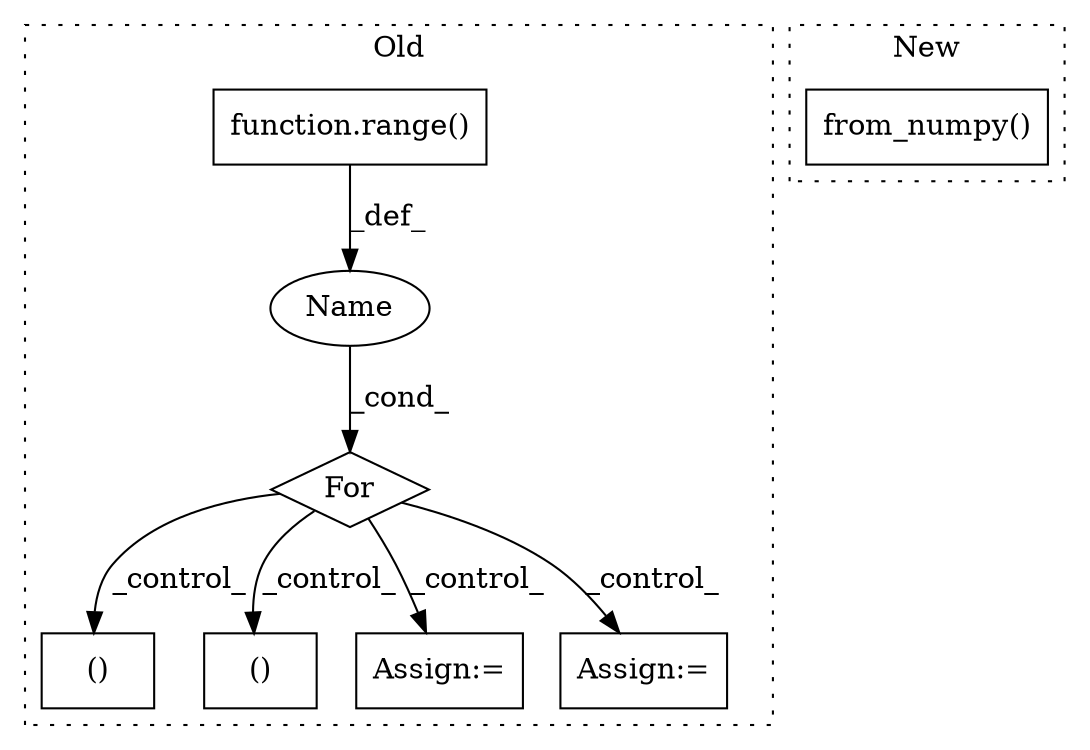 digraph G {
subgraph cluster0 {
1 [label="function.range()" a="75" s="2199,2220" l="6,1" shape="box"];
3 [label="For" a="107" s="2190,2221" l="4,14" shape="diamond"];
4 [label="()" a="54" s="2338" l="42" shape="box"];
5 [label="Name" a="87" s="2194" l="1" shape="ellipse"];
6 [label="()" a="54" s="2304" l="12" shape="box"];
7 [label="Assign:=" a="68" s="2398" l="3" shape="box"];
8 [label="Assign:=" a="68" s="2608" l="3" shape="box"];
label = "Old";
style="dotted";
}
subgraph cluster1 {
2 [label="from_numpy()" a="75" s="2103,2134" l="17,1" shape="box"];
label = "New";
style="dotted";
}
1 -> 5 [label="_def_"];
3 -> 8 [label="_control_"];
3 -> 4 [label="_control_"];
3 -> 6 [label="_control_"];
3 -> 7 [label="_control_"];
5 -> 3 [label="_cond_"];
}